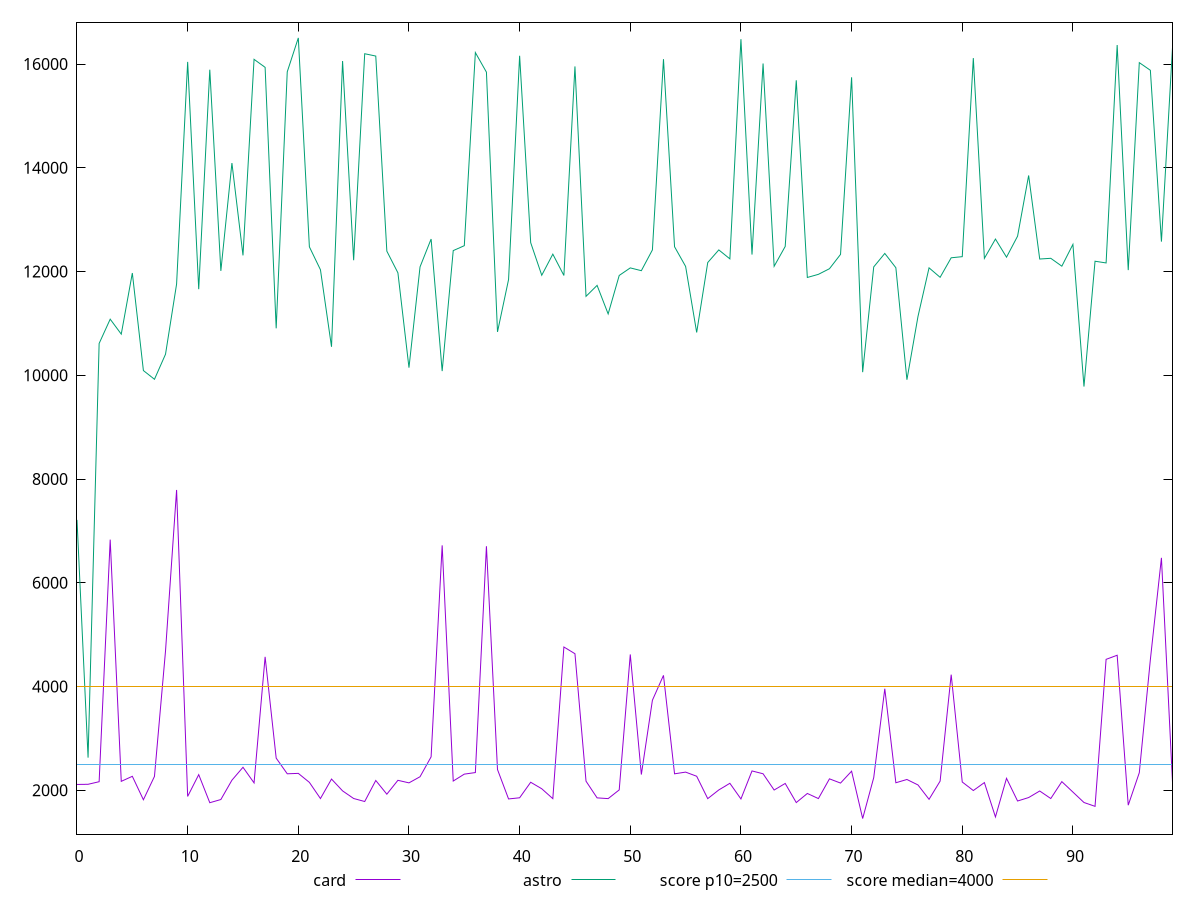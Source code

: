 reset

$card <<EOF
0 2113.4395
1 2116.4854999999993
2 2166.239
3 6832.349
4 2173.208
5 2270.256
6 1818.4319999999998
7 2268.5654999999997
8 4687.822
9 7790.185999999999
10 1882.5369999999996
11 2302.294
12 1761.4044999999996
13 1822.7659999999998
14 2195.4719999999998
15 2444.2780000000002
16 2143.272
17 4573.065500000001
18 2620.7195
19 2318.9256000000005
20 2326.8309999999997
21 2153.464
22 1841.5439999999999
23 2217.5119999999997
24 1989.4199999999998
25 1842.516
26 1784.4040000000002
27 2189.944
28 1925.7024
29 2193.184
30 2143.952
31 2262.2349999999997
32 2645.3785
33 6722.4839999999995
34 2179.1784000000002
35 2312.3550000000005
36 2342.5760000000005
37 6705.028
38 2400.952
39 1833.9359999999997
40 1856.5254
41 2155.8160000000003
42 2030.1239999999998
43 1839.6840000000002
44 4762.875
45 4633.152
46 2176.4439999999995
47 1854.5970000000002
48 1840.462
49 2008.44
50 4619.393999999999
51 2304.8424
52 3736.556
53 4215.943
54 2318.6050000000005
55 2351.272
56 2271.544
57 1840.074
58 2007.64
59 2135.609
60 1834.022
61 2373.87
62 2319.328
63 2006.07
64 2132.558
65 1764.089
66 1939.626
67 1840.9860000000003
68 2221.52
69 2139.976
70 2369.217
71 1456.6919999999998
72 2244.7664000000004
73 3958.618
74 2146.0480000000002
75 2209.1120000000005
76 2103.687
77 1826.9759999999997
78 2177.5905000000002
79 4230.5019999999995
80 2160.704
81 1996.0860000000002
82 2149.456
83 1487.1211999999998
84 2231.492
85 1794.2640000000001
86 1860.9674999999997
87 1987.1629999999998
88 1841.8439999999998
89 2167.764
91 1765.536
92 1691.3505
93 4525.2080000000005
94 4604.012500000001
95 1713.692
96 2339.76
97 4520.165999999999
98 6481.421
99 2158.2983999999997
EOF

$astro <<EOF
0 7213.075000000001
1 2630.245
2 10614.042
3 11082.028000000002
4 10793.846000000001
5 11971.536499999998
6 10091.882500000003
7 9923.3825
8 10406.958999999999
9 11758.926500000001
10 16041.095000000001
11 11660.208999999999
12 15891.529000000002
13 12013.1855
14 14092.059
15 12311.541500000003
16 16091.174000000003
17 15936.366
18 10905.405999999999
19 15850.3815
20 16503.9335
21 12476.9695
22 12035.017
23 10549.840500000002
24 16058.490000000003
25 12218.432999999999
26 16198.742499999998
27 16154.130499999996
28 12393.372499999998
29 11975.585000000001
30 10147.8125
31 12090.142999999996
32 12626.947
33 10081.129499999997
34 12403.923
35 12498.836
36 16221.301
37 15843.855500000001
38 10836.828
39 11845.608
40 16160.2695
41 12556.885999999999
42 11928.7465
43 12335.554499999998
44 11924.553499999998
45 15954.441999999995
46 11522.343500000003
47 11733.533499999998
48 11183.229000000001
49 11924.985499999999
50 12070.544000000002
51 12016.846999999998
52 12417.547
53 16094.0985
54 12478.369000000002
55 12099.363999999998
56 10825.819
57 12174.193
58 12417.333000000002
59 12244.8295
60 16479.228999999996
61 12327.284
62 16011.273000000001
63 12101.466
64 12484.033499999998
65 15687.059000000003
66 11886.146499999999
67 11946.399
68 12054.788000000002
69 12330.574500000002
70 15744.702000000005
71 10060.982
72 12089.906500000001
73 12349.318
74 12073.966
75 9914.688500000002
76 11134.841500000002
77 12071.645
78 11889.124
79 12265.555
80 12287.304
81 16114.680500000002
82 12254.501500000002
83 12626.5985
84 12277.5935
85 12682.298
86 13852.598
87 12241.61
88 12255.634
89 12103.708999999999
90 12524.106000000002
91 9783.629
92 12199.3295
93 12166.0645
94 16366.468499999999
95 12027.434500000003
96 16027.211999999998
97 15879.82
98 12576.671000000002
99 16317.611499999999
EOF

set key outside below
set xrange [0:99]
set yrange [1155.7471699999996:16804.87833]
set trange [1155.7471699999996:16804.87833]
set terminal svg size 640, 520 enhanced background rgb 'white'
set output "report/report_00029_2021-02-24T13-36-40.390Z/largest-contentful-paint/comparison/line/2_vs_3.svg"

plot $card title "card" with line, \
     $astro title "astro" with line, \
     2500 title "score p10=2500", \
     4000 title "score median=4000"

reset

